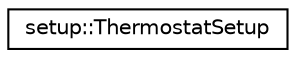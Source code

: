 digraph "Graphical Class Hierarchy"
{
 // LATEX_PDF_SIZE
  edge [fontname="Helvetica",fontsize="10",labelfontname="Helvetica",labelfontsize="10"];
  node [fontname="Helvetica",fontsize="10",shape=record];
  rankdir="LR";
  Node0 [label="setup::ThermostatSetup",height=0.2,width=0.4,color="black", fillcolor="white", style="filled",URL="$classsetup_1_1ThermostatSetup.html",tooltip="this class setups up the thermostat for the simulation"];
}
